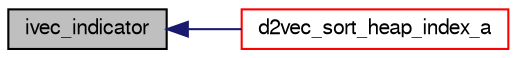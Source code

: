 digraph "ivec_indicator"
{
  bgcolor="transparent";
  edge [fontname="FreeSans",fontsize="10",labelfontname="FreeSans",labelfontsize="10"];
  node [fontname="FreeSans",fontsize="10",shape=record];
  rankdir="LR";
  Node480 [label="ivec_indicator",height=0.2,width=0.4,color="black", fillcolor="grey75", style="filled", fontcolor="black"];
  Node480 -> Node481 [dir="back",color="midnightblue",fontsize="10",style="solid",fontname="FreeSans"];
  Node481 [label="d2vec_sort_heap_index_a",height=0.2,width=0.4,color="red",URL="$a08249.html#a428c974cfb7d2d3670c07ef8ca329476"];
}
